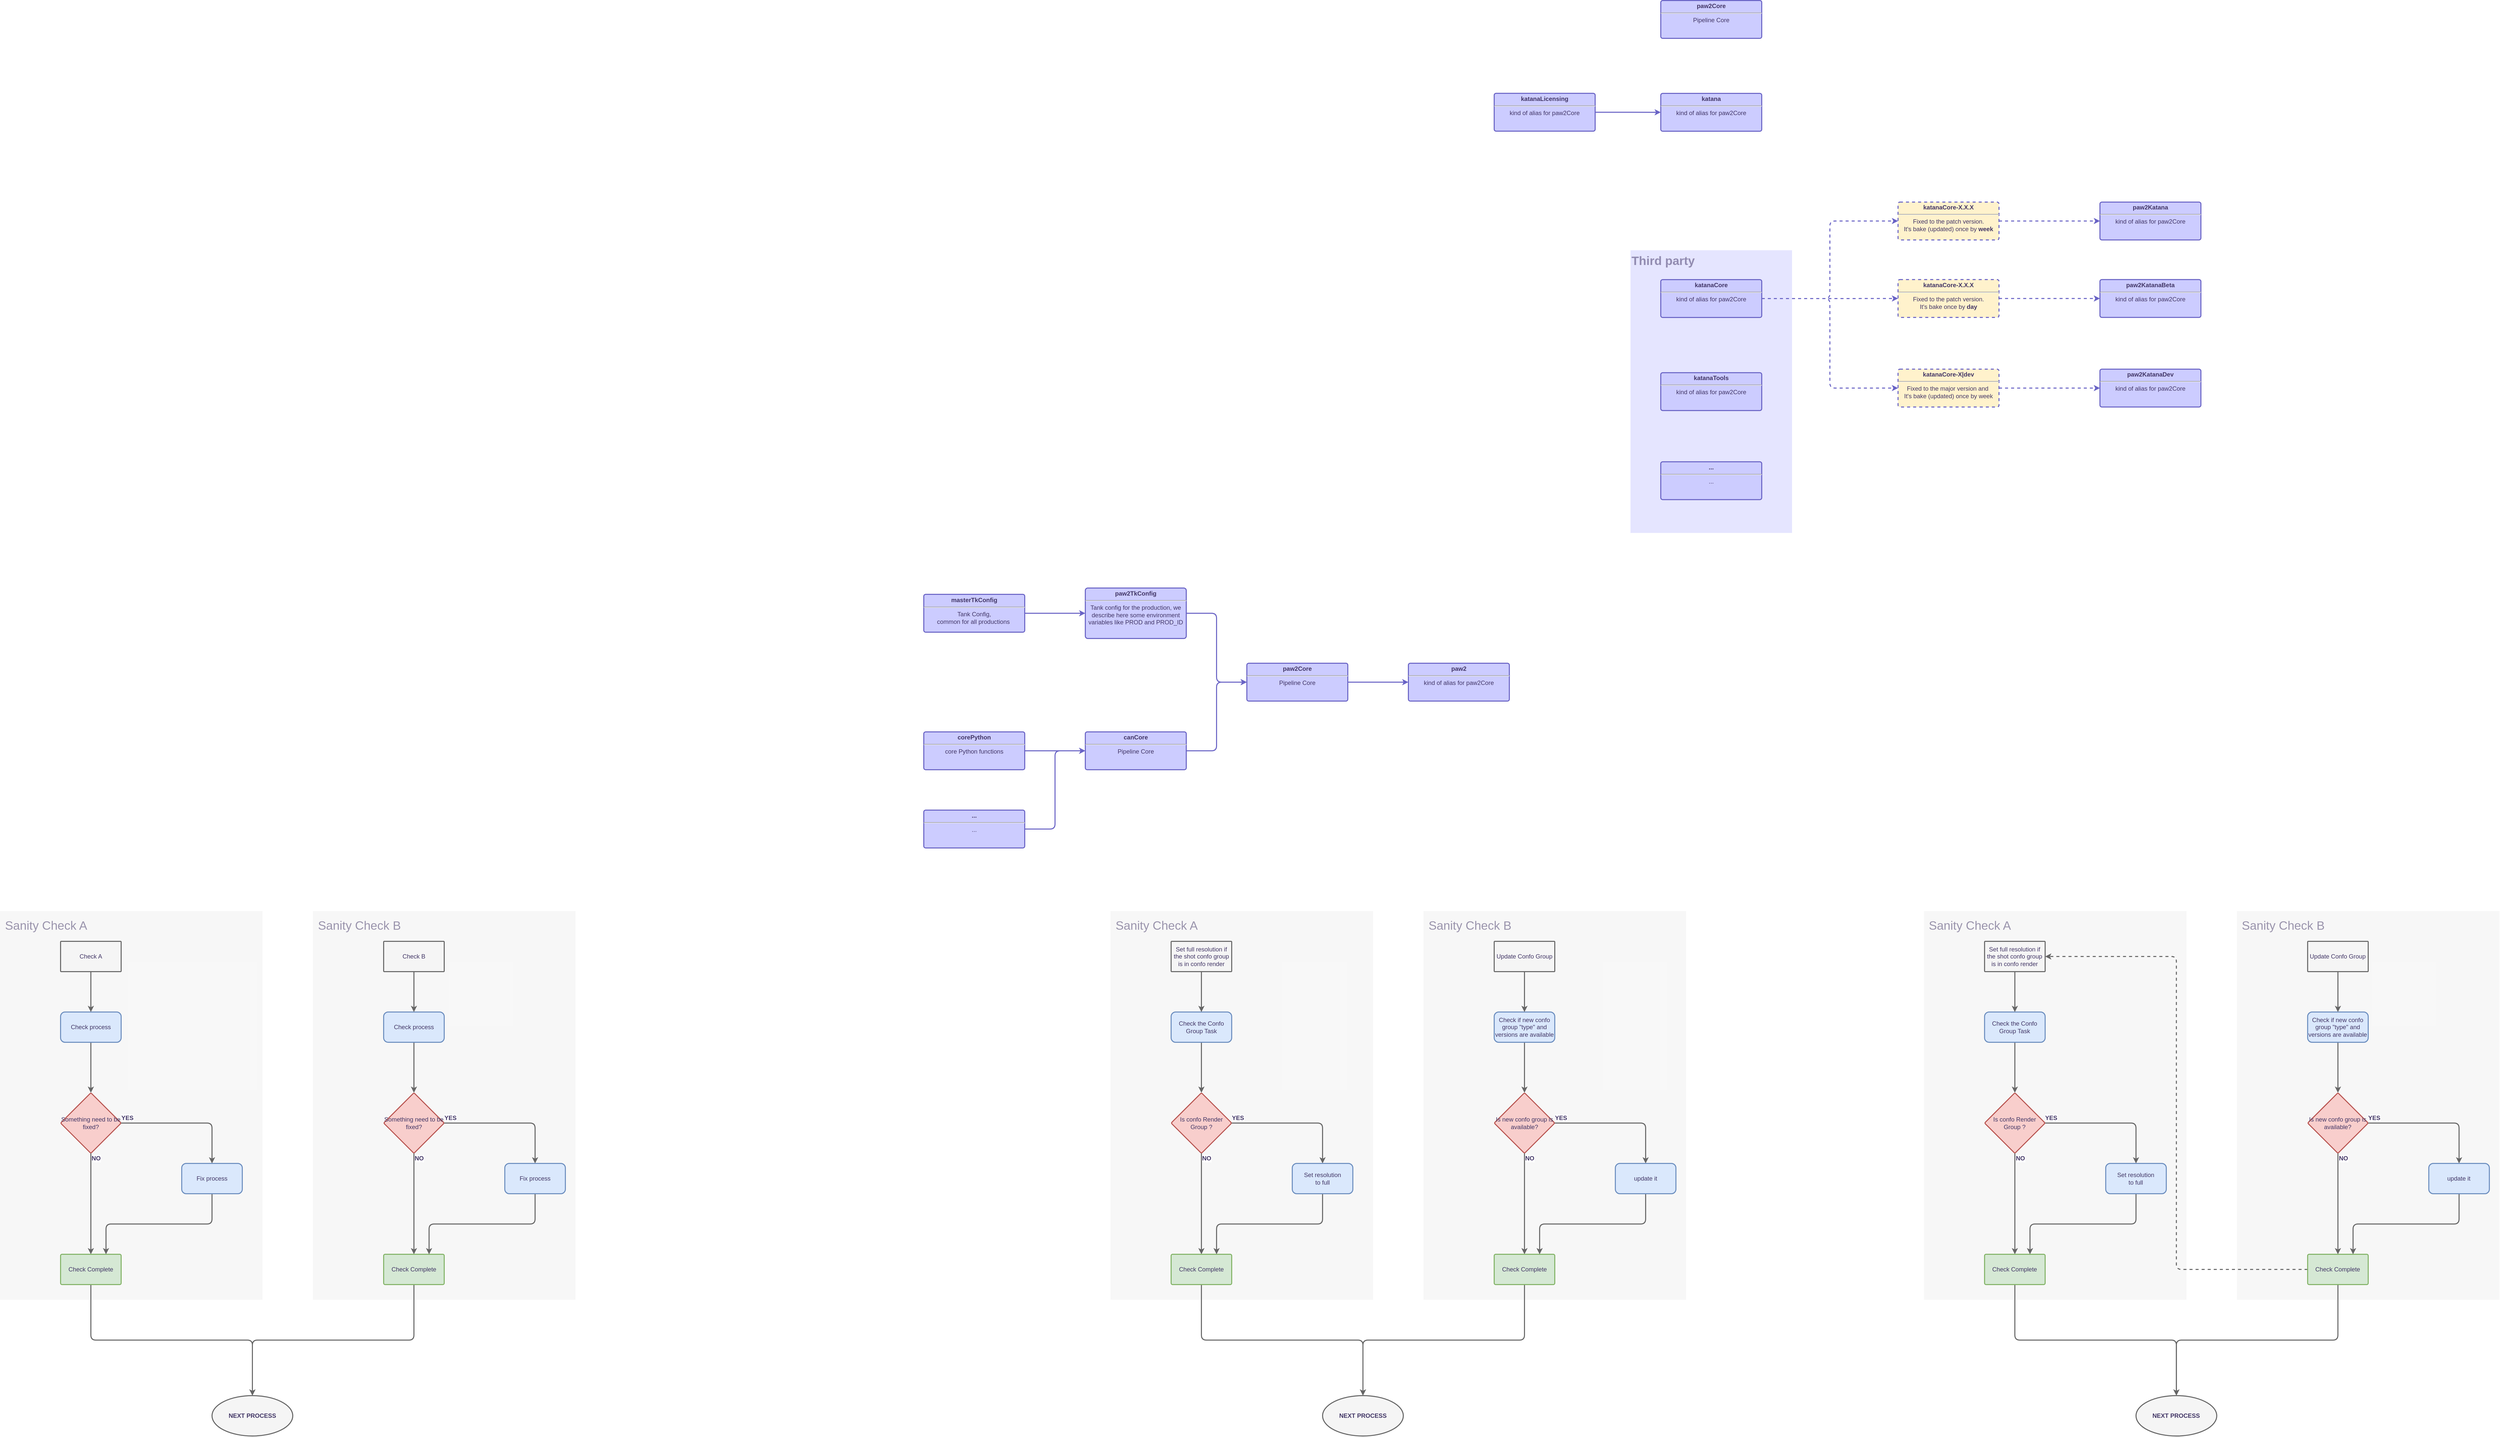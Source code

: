 <mxfile version="20.5.3" type="github">
  <diagram id="m_iuqy4thHgs1sQ6rsIs" name="Page-1">
    <mxGraphModel dx="4730" dy="1947" grid="1" gridSize="10" guides="1" tooltips="1" connect="1" arrows="1" fold="1" page="1" pageScale="1" pageWidth="827" pageHeight="1169" math="0" shadow="0">
      <root>
        <mxCell id="0" />
        <mxCell id="1" parent="0" />
        <mxCell id="PKU2KmVBedQqIv4Sg6Ox-1" value="Sanity Check B" style="rounded=0;whiteSpace=wrap;html=1;shadow=0;glass=0;comic=0;startSize=50;strokeColor=none;strokeWidth=1;fillColor=#f5f5f5;fontColor=#413565;opacity=75;align=left;verticalAlign=top;fontSize=24;textOpacity=50;perimeterSpacing=0;spacingTop=0;spacing=10;" vertex="1" parent="1">
          <mxGeometry x="90" y="810" width="520" height="770" as="geometry" />
        </mxCell>
        <mxCell id="PKU2KmVBedQqIv4Sg6Ox-2" value="Sanity Check A" style="rounded=0;whiteSpace=wrap;html=1;shadow=0;glass=0;comic=0;startSize=50;strokeColor=none;strokeWidth=1;fillColor=#f5f5f5;fontColor=#413565;opacity=75;align=left;verticalAlign=top;fontSize=24;textOpacity=50;perimeterSpacing=0;spacingTop=0;spacing=10;" vertex="1" parent="1">
          <mxGeometry x="-530" y="810" width="520" height="770" as="geometry" />
        </mxCell>
        <mxCell id="PKU2KmVBedQqIv4Sg6Ox-3" value="Third party" style="rounded=0;whiteSpace=wrap;html=1;shadow=0;glass=0;dashed=1;comic=0;labelBackgroundColor=none;startSize=23;strokeColor=none;strokeWidth=3;fillColor=#CCCCFF;gradientColor=none;fontFamily=Helvetica;fontSize=24;fontColor=#413565;align=left;opacity=50;verticalAlign=top;fontStyle=1;textOpacity=50;" vertex="1" parent="1">
          <mxGeometry x="500" y="-499.147" width="320" height="560" as="geometry" />
        </mxCell>
        <mxCell id="PKU2KmVBedQqIv4Sg6Ox-4" style="comic=0;jumpStyle=none;html=1;entryX=0;entryY=0.5;shadow=0;startArrow=none;startFill=0;endArrow=classic;endFill=1;jettySize=auto;orthogonalLoop=1;strokeColor=#6963C5;strokeWidth=2;fontFamily=Helvetica;fontSize=12;fontColor=#413565;rounded=1;edgeStyle=orthogonalEdgeStyle;elbow=vertical;" edge="1" parent="1" source="PKU2KmVBedQqIv4Sg6Ox-5" target="PKU2KmVBedQqIv4Sg6Ox-7">
          <mxGeometry relative="1" as="geometry" />
        </mxCell>
        <mxCell id="PKU2KmVBedQqIv4Sg6Ox-5" value="&lt;p style=&quot;margin: 0px ; margin-top: 4px ; text-align: center&quot;&gt;&lt;b&gt;masterTkConfig&lt;/b&gt;&lt;/p&gt;&lt;hr&gt;&lt;p style=&quot;margin: 0px ; text-align: center&quot;&gt;Tank Config,&lt;/p&gt;&lt;p style=&quot;margin: 0px ; text-align: center&quot;&gt;common for all productions&amp;nbsp;&lt;/p&gt;" style="shape=rect;html=1;overflow=auto;rounded=1;shadow=0;glass=0;comic=0;startSize=50;strokeColor=#6963C5;strokeWidth=2;fillColor=#CCCCFF;fontSize=12;fontColor=#413565;align=center;arcSize=5;labelPosition=center;verticalLabelPosition=middle;verticalAlign=top;labelBackgroundColor=none;overflow=fill;gradientColor=none;gradientDirection=north;perimeterSpacing=0;spacingTop=0;spacingRight=0;whiteSpace=wrap;" vertex="1" parent="1">
          <mxGeometry x="-900" y="182.5" width="200" height="75" as="geometry" />
        </mxCell>
        <mxCell id="PKU2KmVBedQqIv4Sg6Ox-6" style="comic=0;jumpStyle=none;html=1;entryX=0;entryY=0.5;shadow=0;startArrow=none;startFill=0;endArrow=classic;endFill=1;jettySize=auto;orthogonalLoop=1;strokeColor=#6963C5;strokeWidth=2;fontFamily=Helvetica;fontSize=12;fontColor=#413565;rounded=1;edgeStyle=orthogonalEdgeStyle;elbow=vertical;" edge="1" parent="1" source="PKU2KmVBedQqIv4Sg6Ox-7" target="PKU2KmVBedQqIv4Sg6Ox-11">
          <mxGeometry relative="1" as="geometry" />
        </mxCell>
        <mxCell id="PKU2KmVBedQqIv4Sg6Ox-7" value="&lt;p style=&quot;margin: 0px ; margin-top: 4px ; text-align: center&quot;&gt;&lt;b&gt;&lt;font style=&quot;font-size: 12px&quot;&gt;paw2TkConfig&lt;/font&gt;&lt;/b&gt;&lt;/p&gt;&lt;hr&gt;&lt;p style=&quot;margin: 0px ; text-align: center&quot;&gt;Tank config for the production, we describe here some environment variables like PROD and PROD_ID&lt;/p&gt;" style="shape=rect;html=1;overflow=auto;rounded=1;shadow=0;glass=0;comic=0;startSize=50;strokeColor=#6963C5;strokeWidth=2;fillColor=#CCCCFF;fontSize=12;fontColor=#413565;align=center;arcSize=5;labelPosition=center;verticalLabelPosition=middle;verticalAlign=top;labelBackgroundColor=none;whiteSpace=wrap;overflow=fill;gradientColor=none;gradientDirection=north;fontFamily=Helvetica;" vertex="1" parent="1">
          <mxGeometry x="-580" y="170" width="200" height="100" as="geometry" />
        </mxCell>
        <mxCell id="PKU2KmVBedQqIv4Sg6Ox-8" style="comic=0;jumpStyle=none;html=1;entryX=0;entryY=0.5;shadow=0;startArrow=none;startFill=0;endArrow=classic;endFill=1;jettySize=auto;orthogonalLoop=1;strokeColor=#6963C5;strokeWidth=2;fontFamily=Helvetica;fontSize=12;fontColor=#413565;rounded=1;edgeStyle=orthogonalEdgeStyle;elbow=vertical;" edge="1" parent="1" source="PKU2KmVBedQqIv4Sg6Ox-9" target="PKU2KmVBedQqIv4Sg6Ox-11">
          <mxGeometry relative="1" as="geometry" />
        </mxCell>
        <mxCell id="PKU2KmVBedQqIv4Sg6Ox-9" value="&lt;p style=&quot;margin: 0px ; margin-top: 4px ; text-align: center&quot;&gt;&lt;b&gt;canCore&lt;/b&gt;&lt;/p&gt;&lt;hr&gt;&lt;p style=&quot;margin: 0px ; text-align: center&quot;&gt;Pipeline Core&lt;/p&gt;" style="shape=rect;html=1;overflow=auto;rounded=1;shadow=0;glass=0;comic=0;startSize=50;strokeColor=#6963C5;strokeWidth=2;fillColor=#CCCCFF;fontSize=12;fontColor=#413565;align=center;arcSize=5;labelPosition=center;verticalLabelPosition=middle;verticalAlign=top;labelBackgroundColor=none;whiteSpace=wrap;overflow=fill;gradientColor=none;gradientDirection=north;" vertex="1" parent="1">
          <mxGeometry x="-580" y="455" width="200" height="75" as="geometry" />
        </mxCell>
        <mxCell id="PKU2KmVBedQqIv4Sg6Ox-10" style="edgeStyle=orthogonalEdgeStyle;rounded=1;comic=0;jumpStyle=none;html=1;entryX=0;entryY=0.5;shadow=0;startArrow=none;startFill=0;endArrow=classic;endFill=1;jettySize=auto;orthogonalLoop=1;strokeColor=#6963C5;strokeWidth=2;fontFamily=Helvetica;fontSize=12;fontColor=#413565;" edge="1" parent="1" source="PKU2KmVBedQqIv4Sg6Ox-11" target="PKU2KmVBedQqIv4Sg6Ox-16">
          <mxGeometry relative="1" as="geometry" />
        </mxCell>
        <mxCell id="PKU2KmVBedQqIv4Sg6Ox-11" value="&lt;p style=&quot;margin: 0px ; margin-top: 4px ; text-align: center&quot;&gt;&lt;b&gt;paw2Core&lt;/b&gt;&lt;/p&gt;&lt;hr&gt;&lt;p style=&quot;margin: 0px ; text-align: center&quot;&gt;Pipeline Core&lt;/p&gt;" style="shape=rect;html=1;overflow=auto;rounded=1;shadow=0;glass=0;comic=0;startSize=50;strokeColor=#6963C5;strokeWidth=2;fillColor=#CCCCFF;fontSize=12;fontColor=#413565;align=center;arcSize=5;labelPosition=center;verticalLabelPosition=middle;verticalAlign=top;labelBackgroundColor=none;whiteSpace=wrap;overflow=fill;gradientColor=none;gradientDirection=north;" vertex="1" parent="1">
          <mxGeometry x="-260" y="319" width="200" height="75" as="geometry" />
        </mxCell>
        <mxCell id="PKU2KmVBedQqIv4Sg6Ox-12" style="edgeStyle=orthogonalEdgeStyle;rounded=1;comic=0;jumpStyle=none;html=1;entryX=0;entryY=0.5;shadow=0;startArrow=none;startFill=0;endArrow=classic;endFill=1;jettySize=auto;orthogonalLoop=1;strokeColor=#6963C5;strokeWidth=2;fontFamily=Helvetica;fontSize=12;fontColor=#413565;" edge="1" parent="1" source="PKU2KmVBedQqIv4Sg6Ox-13" target="PKU2KmVBedQqIv4Sg6Ox-9">
          <mxGeometry relative="1" as="geometry" />
        </mxCell>
        <mxCell id="PKU2KmVBedQqIv4Sg6Ox-13" value="&lt;p style=&quot;margin: 0px ; margin-top: 4px ; text-align: center&quot;&gt;&lt;b&gt;corePython&lt;/b&gt;&lt;/p&gt;&lt;hr&gt;&lt;p style=&quot;margin: 0px ; text-align: center&quot;&gt;core Python functions&lt;/p&gt;" style="shape=rect;html=1;overflow=auto;rounded=1;shadow=0;glass=0;comic=0;startSize=50;strokeColor=#6963C5;strokeWidth=2;fillColor=#CCCCFF;fontSize=12;fontColor=#413565;align=center;arcSize=5;labelPosition=center;verticalLabelPosition=middle;verticalAlign=top;labelBackgroundColor=none;whiteSpace=wrap;overflow=fill;gradientColor=none;gradientDirection=north;" vertex="1" parent="1">
          <mxGeometry x="-900" y="455" width="200" height="75" as="geometry" />
        </mxCell>
        <mxCell id="PKU2KmVBedQqIv4Sg6Ox-14" style="edgeStyle=orthogonalEdgeStyle;rounded=1;comic=0;jumpStyle=none;html=1;entryX=0;entryY=0.5;shadow=0;startArrow=none;startFill=0;endArrow=classic;endFill=1;jettySize=auto;orthogonalLoop=1;strokeColor=#6963C5;strokeWidth=2;fontFamily=Helvetica;fontSize=12;fontColor=#413565;" edge="1" parent="1" source="PKU2KmVBedQqIv4Sg6Ox-15" target="PKU2KmVBedQqIv4Sg6Ox-9">
          <mxGeometry relative="1" as="geometry" />
        </mxCell>
        <mxCell id="PKU2KmVBedQqIv4Sg6Ox-15" value="&lt;p style=&quot;margin: 0px ; margin-top: 4px ; text-align: center&quot;&gt;&lt;b&gt;...&lt;/b&gt;&lt;/p&gt;&lt;hr&gt;&lt;p style=&quot;margin: 0px ; text-align: center&quot;&gt;...&lt;/p&gt;" style="shape=rect;html=1;overflow=auto;rounded=1;shadow=0;glass=0;comic=0;startSize=50;strokeColor=#6963C5;strokeWidth=2;fillColor=#CCCCFF;fontSize=12;fontColor=#413565;align=center;arcSize=5;labelPosition=center;verticalLabelPosition=middle;verticalAlign=top;labelBackgroundColor=none;whiteSpace=wrap;overflow=fill;gradientColor=none;gradientDirection=north;" vertex="1" parent="1">
          <mxGeometry x="-900" y="610" width="200" height="75" as="geometry" />
        </mxCell>
        <mxCell id="PKU2KmVBedQqIv4Sg6Ox-16" value="&lt;p style=&quot;margin: 0px ; margin-top: 4px ; text-align: center&quot;&gt;&lt;b&gt;paw2&lt;/b&gt;&lt;/p&gt;&lt;hr&gt;&lt;p style=&quot;margin: 0px ; text-align: center&quot;&gt;kind of alias for paw2Core&lt;/p&gt;" style="shape=rect;html=1;overflow=auto;rounded=1;shadow=0;glass=0;comic=0;startSize=50;strokeColor=#6963C5;strokeWidth=2;fillColor=#CCCCFF;fontSize=12;fontColor=#413565;align=center;arcSize=5;labelPosition=center;verticalLabelPosition=middle;verticalAlign=top;labelBackgroundColor=none;whiteSpace=wrap;overflow=fill;gradientColor=none;gradientDirection=north;" vertex="1" parent="1">
          <mxGeometry x="60" y="319" width="200" height="75" as="geometry" />
        </mxCell>
        <mxCell id="PKU2KmVBedQqIv4Sg6Ox-17" value="&lt;p style=&quot;margin: 0px ; margin-top: 4px ; text-align: center&quot;&gt;&lt;b&gt;paw2Katana&lt;/b&gt;&lt;/p&gt;&lt;hr&gt;&lt;p style=&quot;margin: 0px ; text-align: center&quot;&gt;kind of alias for paw2Core&lt;/p&gt;" style="shape=rect;html=1;overflow=auto;rounded=1;shadow=0;glass=0;comic=0;startSize=50;strokeColor=#6963C5;strokeWidth=2;fillColor=#CCCCFF;fontSize=12;fontColor=#413565;align=center;arcSize=5;labelPosition=center;verticalLabelPosition=middle;verticalAlign=top;labelBackgroundColor=none;whiteSpace=wrap;overflow=fill;gradientColor=none;gradientDirection=north;" vertex="1" parent="1">
          <mxGeometry x="1430" y="-594.647" width="200" height="75" as="geometry" />
        </mxCell>
        <mxCell id="PKU2KmVBedQqIv4Sg6Ox-18" value="&lt;p style=&quot;margin: 0px ; margin-top: 4px ; text-align: center&quot;&gt;&lt;b&gt;paw2KatanaBeta&lt;/b&gt;&lt;/p&gt;&lt;hr&gt;&lt;p style=&quot;margin: 0px ; text-align: center&quot;&gt;kind of alias for paw2Core&lt;/p&gt;" style="shape=rect;html=1;overflow=auto;rounded=1;shadow=0;glass=0;comic=0;startSize=50;strokeColor=#6963C5;strokeWidth=2;fillColor=#CCCCFF;fontSize=12;fontColor=#413565;align=center;arcSize=5;labelPosition=center;verticalLabelPosition=middle;verticalAlign=top;labelBackgroundColor=none;whiteSpace=wrap;overflow=fill;gradientColor=none;gradientDirection=north;" vertex="1" parent="1">
          <mxGeometry x="1430" y="-441.147" width="200" height="75" as="geometry" />
        </mxCell>
        <mxCell id="PKU2KmVBedQqIv4Sg6Ox-19" value="&lt;p style=&quot;margin: 0px ; margin-top: 4px ; text-align: center&quot;&gt;&lt;b&gt;paw2KatanaDev&lt;/b&gt;&lt;/p&gt;&lt;hr&gt;&lt;p style=&quot;margin: 0px ; text-align: center&quot;&gt;kind of alias for paw2Core&lt;/p&gt;" style="shape=rect;html=1;overflow=auto;rounded=1;shadow=0;glass=0;comic=0;startSize=50;strokeColor=#6963C5;strokeWidth=2;fillColor=#CCCCFF;fontSize=12;fontColor=#413565;align=center;arcSize=5;labelPosition=center;verticalLabelPosition=middle;verticalAlign=top;labelBackgroundColor=none;whiteSpace=wrap;overflow=fill;gradientColor=none;gradientDirection=north;" vertex="1" parent="1">
          <mxGeometry x="1430" y="-263.647" width="200" height="75" as="geometry" />
        </mxCell>
        <mxCell id="PKU2KmVBedQqIv4Sg6Ox-20" value="&lt;p style=&quot;margin: 0px ; margin-top: 4px ; text-align: center&quot;&gt;&lt;b&gt;katana&lt;/b&gt;&lt;/p&gt;&lt;hr&gt;&lt;p style=&quot;margin: 0px ; text-align: center&quot;&gt;kind of alias for paw2Core&lt;/p&gt;" style="shape=rect;html=1;overflow=auto;rounded=1;shadow=0;glass=0;comic=0;startSize=50;strokeColor=#6963C5;strokeWidth=2;fillColor=#CCCCFF;fontSize=12;fontColor=#413565;align=center;arcSize=5;labelPosition=center;verticalLabelPosition=middle;verticalAlign=top;labelBackgroundColor=none;whiteSpace=wrap;overflow=fill;gradientColor=none;gradientDirection=north;" vertex="1" parent="1">
          <mxGeometry x="560" y="-810" width="200" height="75" as="geometry" />
        </mxCell>
        <mxCell id="PKU2KmVBedQqIv4Sg6Ox-21" style="edgeStyle=orthogonalEdgeStyle;rounded=1;comic=0;jumpStyle=none;html=1;entryX=0;entryY=0.5;shadow=0;startArrow=none;startFill=0;endArrow=classic;endFill=1;jettySize=auto;orthogonalLoop=1;strokeColor=#6963C5;strokeWidth=2;fontFamily=Helvetica;fontSize=12;fontColor=#413565;" edge="1" parent="1" source="PKU2KmVBedQqIv4Sg6Ox-22" target="PKU2KmVBedQqIv4Sg6Ox-20">
          <mxGeometry relative="1" as="geometry" />
        </mxCell>
        <mxCell id="PKU2KmVBedQqIv4Sg6Ox-22" value="&lt;p style=&quot;margin: 0px ; margin-top: 4px ; text-align: center&quot;&gt;&lt;b&gt;katanaLicensing&lt;/b&gt;&lt;/p&gt;&lt;hr&gt;&lt;p style=&quot;margin: 0px ; text-align: center&quot;&gt;kind of alias for paw2Core&lt;/p&gt;" style="shape=rect;html=1;overflow=auto;rounded=1;shadow=0;glass=0;comic=0;startSize=50;strokeColor=#6963C5;strokeWidth=2;fillColor=#CCCCFF;fontSize=12;fontColor=#413565;align=center;arcSize=5;labelPosition=center;verticalLabelPosition=middle;verticalAlign=top;labelBackgroundColor=none;whiteSpace=wrap;overflow=fill;gradientColor=none;gradientDirection=north;" vertex="1" parent="1">
          <mxGeometry x="230" y="-810.147" width="200" height="75" as="geometry" />
        </mxCell>
        <mxCell id="PKU2KmVBedQqIv4Sg6Ox-23" style="edgeStyle=orthogonalEdgeStyle;rounded=1;comic=0;jumpStyle=none;html=1;entryX=0;entryY=0.5;shadow=0;startArrow=none;startFill=0;endArrow=classic;endFill=1;jettySize=auto;orthogonalLoop=1;strokeColor=#6963C5;strokeWidth=2;fontFamily=Helvetica;fontSize=12;fontColor=#413565;dashed=1;" edge="1" parent="1" source="PKU2KmVBedQqIv4Sg6Ox-26" target="PKU2KmVBedQqIv4Sg6Ox-31">
          <mxGeometry relative="1" as="geometry" />
        </mxCell>
        <mxCell id="PKU2KmVBedQqIv4Sg6Ox-24" style="edgeStyle=orthogonalEdgeStyle;rounded=1;comic=0;jumpStyle=none;html=1;entryX=0;entryY=0.5;shadow=0;startArrow=none;startFill=0;endArrow=classic;endFill=1;jettySize=auto;orthogonalLoop=1;strokeColor=#6963C5;strokeWidth=2;fontFamily=Helvetica;fontSize=12;fontColor=#413565;dashed=1;" edge="1" parent="1" source="PKU2KmVBedQqIv4Sg6Ox-26" target="PKU2KmVBedQqIv4Sg6Ox-33">
          <mxGeometry relative="1" as="geometry" />
        </mxCell>
        <mxCell id="PKU2KmVBedQqIv4Sg6Ox-25" style="edgeStyle=orthogonalEdgeStyle;rounded=1;comic=0;jumpStyle=none;html=1;entryX=0;entryY=0.5;shadow=0;startArrow=none;startFill=0;endArrow=classic;endFill=1;jettySize=auto;orthogonalLoop=1;strokeColor=#6963C5;strokeWidth=2;fontFamily=Helvetica;fontSize=12;fontColor=#413565;dashed=1;" edge="1" parent="1" source="PKU2KmVBedQqIv4Sg6Ox-26" target="PKU2KmVBedQqIv4Sg6Ox-35">
          <mxGeometry relative="1" as="geometry" />
        </mxCell>
        <mxCell id="PKU2KmVBedQqIv4Sg6Ox-26" value="&lt;p style=&quot;margin: 0px ; margin-top: 4px ; text-align: center&quot;&gt;&lt;b&gt;katanaCore&lt;/b&gt;&lt;/p&gt;&lt;hr&gt;&lt;p style=&quot;margin: 0px ; text-align: center&quot;&gt;kind of alias for paw2Core&lt;/p&gt;" style="shape=rect;html=1;overflow=auto;rounded=1;shadow=0;glass=0;comic=0;startSize=50;strokeColor=#6963C5;strokeWidth=2;fillColor=#CCCCFF;fontSize=12;fontColor=#413565;align=center;arcSize=5;labelPosition=center;verticalLabelPosition=middle;verticalAlign=top;labelBackgroundColor=none;whiteSpace=wrap;overflow=fill;gradientColor=none;gradientDirection=north;" vertex="1" parent="1">
          <mxGeometry x="560" y="-441" width="200" height="75" as="geometry" />
        </mxCell>
        <mxCell id="PKU2KmVBedQqIv4Sg6Ox-27" value="&lt;p style=&quot;margin: 0px ; margin-top: 4px ; text-align: center&quot;&gt;&lt;b&gt;katanaTools&lt;/b&gt;&lt;/p&gt;&lt;hr&gt;&lt;p style=&quot;margin: 0px ; text-align: center&quot;&gt;kind of alias for paw2Core&lt;/p&gt;" style="shape=rect;html=1;overflow=auto;rounded=1;shadow=0;glass=0;comic=0;startSize=50;strokeColor=#6963C5;strokeWidth=2;fillColor=#CCCCFF;fontSize=12;fontColor=#413565;align=center;arcSize=5;labelPosition=center;verticalLabelPosition=middle;verticalAlign=top;labelBackgroundColor=none;whiteSpace=wrap;overflow=fill;gradientColor=none;gradientDirection=north;" vertex="1" parent="1">
          <mxGeometry x="560" y="-256.647" width="200" height="75" as="geometry" />
        </mxCell>
        <mxCell id="PKU2KmVBedQqIv4Sg6Ox-28" value="&lt;p style=&quot;margin: 0px ; margin-top: 4px ; text-align: center&quot;&gt;&lt;b&gt;...&lt;/b&gt;&lt;/p&gt;&lt;hr&gt;&lt;p style=&quot;margin: 0px ; text-align: center&quot;&gt;...&lt;/p&gt;" style="shape=rect;html=1;overflow=auto;rounded=1;shadow=0;glass=0;comic=0;startSize=50;strokeColor=#6963C5;strokeWidth=2;fillColor=#CCCCFF;fontSize=12;fontColor=#413565;align=center;arcSize=5;labelPosition=center;verticalLabelPosition=middle;verticalAlign=top;labelBackgroundColor=none;whiteSpace=wrap;overflow=fill;gradientColor=none;gradientDirection=north;" vertex="1" parent="1">
          <mxGeometry x="560" y="-80.147" width="200" height="75" as="geometry" />
        </mxCell>
        <mxCell id="PKU2KmVBedQqIv4Sg6Ox-29" value="&lt;p style=&quot;margin: 0px ; margin-top: 4px ; text-align: center&quot;&gt;&lt;b&gt;paw2Core&lt;/b&gt;&lt;/p&gt;&lt;hr&gt;&lt;p style=&quot;margin: 0px ; text-align: center&quot;&gt;Pipeline Core&lt;/p&gt;" style="shape=rect;html=1;overflow=auto;rounded=1;shadow=0;glass=0;comic=0;startSize=50;strokeColor=#6963C5;strokeWidth=2;fillColor=#CCCCFF;fontSize=12;fontColor=#413565;align=center;arcSize=5;labelPosition=center;verticalLabelPosition=middle;verticalAlign=top;labelBackgroundColor=none;whiteSpace=wrap;overflow=fill;gradientColor=none;gradientDirection=north;" vertex="1" parent="1">
          <mxGeometry x="560" y="-994" width="200" height="75" as="geometry" />
        </mxCell>
        <mxCell id="PKU2KmVBedQqIv4Sg6Ox-30" style="edgeStyle=orthogonalEdgeStyle;rounded=1;comic=0;jumpStyle=none;html=1;entryX=0;entryY=0.5;shadow=0;dashed=1;startArrow=none;startFill=0;endArrow=classic;endFill=1;jettySize=auto;orthogonalLoop=1;strokeColor=#6963C5;strokeWidth=2;fontFamily=Helvetica;fontSize=12;fontColor=#413565;" edge="1" parent="1" source="PKU2KmVBedQqIv4Sg6Ox-31" target="PKU2KmVBedQqIv4Sg6Ox-17">
          <mxGeometry relative="1" as="geometry" />
        </mxCell>
        <mxCell id="PKU2KmVBedQqIv4Sg6Ox-31" value="&lt;p style=&quot;margin: 0px ; margin-top: 4px ; text-align: center&quot;&gt;&lt;b&gt;katanaCore-X.X.X&lt;/b&gt;&lt;/p&gt;&lt;hr&gt;&lt;p style=&quot;margin: 0px ; text-align: center&quot;&gt;Fixed to the patch version.&lt;br&gt;It&#39;s bake (updated) once by &lt;b&gt;week&lt;/b&gt;&lt;/p&gt;" style="shape=rect;html=1;overflow=auto;rounded=1;shadow=0;glass=0;comic=0;startSize=50;strokeColor=#6963C5;strokeWidth=2;fillColor=#FFF2CC;fontSize=12;fontColor=#413565;align=center;arcSize=5;labelPosition=center;verticalLabelPosition=middle;verticalAlign=top;labelBackgroundColor=none;whiteSpace=wrap;overflow=fill;gradientColor=none;gradientDirection=north;dashed=1;" vertex="1" parent="1">
          <mxGeometry x="1030" y="-594.647" width="200" height="75" as="geometry" />
        </mxCell>
        <mxCell id="PKU2KmVBedQqIv4Sg6Ox-32" style="edgeStyle=orthogonalEdgeStyle;rounded=1;comic=0;jumpStyle=none;html=1;entryX=0;entryY=0.5;shadow=0;dashed=1;startArrow=none;startFill=0;endArrow=classic;endFill=1;jettySize=auto;orthogonalLoop=1;strokeColor=#6963C5;strokeWidth=2;fontFamily=Helvetica;fontSize=12;fontColor=#413565;" edge="1" parent="1" source="PKU2KmVBedQqIv4Sg6Ox-33" target="PKU2KmVBedQqIv4Sg6Ox-18">
          <mxGeometry relative="1" as="geometry" />
        </mxCell>
        <mxCell id="PKU2KmVBedQqIv4Sg6Ox-33" value="&lt;p style=&quot;margin: 0px ; margin-top: 4px ; text-align: center&quot;&gt;&lt;b&gt;katanaCore-X.X.X&lt;/b&gt;&lt;/p&gt;&lt;hr&gt;&lt;p style=&quot;margin: 0px ; text-align: center&quot;&gt;Fixed to the patch version.&lt;br&gt;It&#39;s bake once by &lt;b&gt;day&lt;/b&gt;&lt;/p&gt;" style="shape=rect;html=1;overflow=auto;rounded=1;shadow=0;glass=0;comic=0;startSize=50;strokeColor=#6963C5;strokeWidth=2;fillColor=#FFF2CC;fontSize=12;fontColor=#413565;align=center;arcSize=5;labelPosition=center;verticalLabelPosition=middle;verticalAlign=top;labelBackgroundColor=none;whiteSpace=wrap;overflow=fill;gradientColor=none;gradientDirection=north;dashed=1;" vertex="1" parent="1">
          <mxGeometry x="1030" y="-441.147" width="200" height="75" as="geometry" />
        </mxCell>
        <mxCell id="PKU2KmVBedQqIv4Sg6Ox-34" style="edgeStyle=orthogonalEdgeStyle;rounded=1;comic=0;jumpStyle=none;html=1;entryX=0;entryY=0.5;shadow=0;startArrow=none;startFill=0;endArrow=classic;endFill=1;jettySize=auto;orthogonalLoop=1;strokeColor=#6963C5;strokeWidth=2;fontFamily=Helvetica;fontSize=12;fontColor=#413565;dashed=1;" edge="1" parent="1" source="PKU2KmVBedQqIv4Sg6Ox-35" target="PKU2KmVBedQqIv4Sg6Ox-19">
          <mxGeometry relative="1" as="geometry" />
        </mxCell>
        <mxCell id="PKU2KmVBedQqIv4Sg6Ox-35" value="&lt;p style=&quot;margin: 0px ; margin-top: 4px ; text-align: center&quot;&gt;&lt;b&gt;katanaCore-X|dev&lt;/b&gt;&lt;/p&gt;&lt;hr&gt;&lt;p style=&quot;margin: 0px ; text-align: center&quot;&gt;Fixed to the major version and&amp;nbsp;&lt;br&gt;It&#39;s bake (updated) once by week&lt;/p&gt;" style="shape=rect;html=1;overflow=auto;rounded=1;shadow=0;glass=0;comic=0;startSize=50;strokeColor=#6963C5;strokeWidth=2;fillColor=#FFF2CC;fontSize=12;fontColor=#413565;align=center;arcSize=5;labelPosition=center;verticalLabelPosition=middle;verticalAlign=top;labelBackgroundColor=none;whiteSpace=wrap;overflow=fill;gradientColor=none;gradientDirection=north;dashed=1;" vertex="1" parent="1">
          <mxGeometry x="1030" y="-263.647" width="200" height="75" as="geometry" />
        </mxCell>
        <mxCell id="PKU2KmVBedQqIv4Sg6Ox-36" style="edgeStyle=orthogonalEdgeStyle;rounded=1;comic=0;jumpStyle=none;html=1;entryX=0.5;entryY=0;shadow=0;startArrow=none;startFill=0;startSize=50;endArrow=classic;endFill=1;jettySize=auto;orthogonalLoop=1;strokeColor=#666666;strokeWidth=2;fontFamily=Helvetica;fontSize=24;fontColor=#413565;" edge="1" parent="1" source="PKU2KmVBedQqIv4Sg6Ox-60" target="PKU2KmVBedQqIv4Sg6Ox-42">
          <mxGeometry relative="1" as="geometry" />
        </mxCell>
        <mxCell id="PKU2KmVBedQqIv4Sg6Ox-37" value="Set full resolution if the shot confo group is in confo render" style="rounded=1;whiteSpace=wrap;html=1;shadow=0;glass=0;comic=0;labelBackgroundColor=none;startSize=50;strokeColor=#666666;strokeWidth=2;fillColor=#f5f5f5;fontFamily=Helvetica;fontSize=12;fontColor=#413565;align=center;verticalAlign=middle;gradientDirection=north;arcSize=2;fontStyle=0" vertex="1" parent="1">
          <mxGeometry x="-410" y="870" width="120" height="60" as="geometry" />
        </mxCell>
        <mxCell id="PKU2KmVBedQqIv4Sg6Ox-38" style="edgeStyle=orthogonalEdgeStyle;rounded=1;comic=0;jumpStyle=none;html=1;entryX=0.5;entryY=0;shadow=0;startArrow=none;startFill=0;startSize=50;endArrow=classic;endFill=1;jettySize=auto;orthogonalLoop=1;strokeColor=#666666;strokeWidth=2;fontFamily=Helvetica;fontSize=24;fontColor=#413565;exitX=0.5;exitY=1;" edge="1" parent="1" source="PKU2KmVBedQqIv4Sg6Ox-42" target="PKU2KmVBedQqIv4Sg6Ox-44">
          <mxGeometry relative="1" as="geometry" />
        </mxCell>
        <mxCell id="PKU2KmVBedQqIv4Sg6Ox-39" value="NO" style="text;html=1;resizable=0;points=[];align=center;verticalAlign=middle;labelBackgroundColor=#ffffff;fontColor=#413565;fontStyle=1" vertex="1" connectable="0" parent="PKU2KmVBedQqIv4Sg6Ox-38">
          <mxGeometry x="-0.86" y="-3" relative="1" as="geometry">
            <mxPoint x="13" y="-4" as="offset" />
          </mxGeometry>
        </mxCell>
        <mxCell id="PKU2KmVBedQqIv4Sg6Ox-40" style="edgeStyle=orthogonalEdgeStyle;rounded=1;comic=0;jumpStyle=none;html=1;entryX=0.5;entryY=0;shadow=0;startArrow=none;startFill=0;startSize=50;endArrow=classic;endFill=1;jettySize=auto;orthogonalLoop=1;strokeColor=#666666;strokeWidth=2;fontFamily=Helvetica;fontSize=24;fontColor=#413565;" edge="1" parent="1" source="PKU2KmVBedQqIv4Sg6Ox-42" target="PKU2KmVBedQqIv4Sg6Ox-46">
          <mxGeometry relative="1" as="geometry" />
        </mxCell>
        <mxCell id="PKU2KmVBedQqIv4Sg6Ox-41" value="YES" style="text;html=1;resizable=0;points=[];align=center;verticalAlign=middle;labelBackgroundColor=#ffffff;fontColor=#413565;fontStyle=1" vertex="1" connectable="0" parent="PKU2KmVBedQqIv4Sg6Ox-40">
          <mxGeometry x="-0.634" y="-4" relative="1" as="geometry">
            <mxPoint x="-36" y="-14" as="offset" />
          </mxGeometry>
        </mxCell>
        <mxCell id="PKU2KmVBedQqIv4Sg6Ox-42" value="Is confo Render Group ?" style="rhombus;whiteSpace=wrap;html=1;rounded=1;shadow=0;glass=0;comic=0;labelBackgroundColor=none;startSize=50;strokeColor=#b85450;strokeWidth=2;fillColor=#f8cecc;fontFamily=Helvetica;fontSize=12;fontColor=#413565;align=center;verticalAlign=middle;gradientDirection=north;arcSize=5;aspect=fixed;fontStyle=0" vertex="1" parent="1">
          <mxGeometry x="-410" y="1170" width="120" height="120" as="geometry" />
        </mxCell>
        <mxCell id="PKU2KmVBedQqIv4Sg6Ox-43" style="edgeStyle=orthogonalEdgeStyle;rounded=1;comic=0;jumpStyle=none;html=1;entryX=0.5;entryY=0;shadow=0;startArrow=none;startFill=0;startSize=50;endArrow=classic;endFill=1;jettySize=auto;orthogonalLoop=1;strokeColor=#666666;strokeWidth=2;fontFamily=Helvetica;fontSize=24;fontColor=#413565;exitX=0.5;exitY=1;" edge="1" parent="1" source="PKU2KmVBedQqIv4Sg6Ox-44" target="PKU2KmVBedQqIv4Sg6Ox-63">
          <mxGeometry relative="1" as="geometry" />
        </mxCell>
        <mxCell id="PKU2KmVBedQqIv4Sg6Ox-44" value="Check Complete" style="rounded=1;whiteSpace=wrap;html=1;shadow=0;glass=0;comic=0;labelBackgroundColor=none;startSize=50;strokeColor=#82b366;strokeWidth=2;fillColor=#d5e8d4;fontFamily=Helvetica;fontSize=12;fontColor=#413565;align=center;verticalAlign=middle;gradientDirection=north;arcSize=5;fontStyle=0" vertex="1" parent="1">
          <mxGeometry x="-410" y="1490" width="120" height="60" as="geometry" />
        </mxCell>
        <mxCell id="PKU2KmVBedQqIv4Sg6Ox-45" style="edgeStyle=orthogonalEdgeStyle;rounded=1;comic=0;jumpStyle=none;html=1;entryX=0.75;entryY=0;shadow=0;startArrow=none;startFill=0;startSize=50;endArrow=classic;endFill=1;jettySize=auto;orthogonalLoop=1;strokeColor=#666666;strokeWidth=2;fontFamily=Helvetica;fontSize=24;fontColor=#413565;exitX=0.5;exitY=1;" edge="1" parent="1" source="PKU2KmVBedQqIv4Sg6Ox-46" target="PKU2KmVBedQqIv4Sg6Ox-44">
          <mxGeometry relative="1" as="geometry" />
        </mxCell>
        <mxCell id="PKU2KmVBedQqIv4Sg6Ox-46" value="Set resolution&lt;br&gt;to full&lt;br&gt;" style="rounded=1;whiteSpace=wrap;html=1;shadow=0;glass=0;comic=0;labelBackgroundColor=none;startSize=50;strokeColor=#6c8ebf;strokeWidth=2;fillColor=#dae8fc;fontFamily=Helvetica;fontSize=12;fontColor=#413565;align=center;verticalAlign=middle;gradientDirection=north;arcSize=15;fontStyle=0" vertex="1" parent="1">
          <mxGeometry x="-170" y="1310" width="120" height="60" as="geometry" />
        </mxCell>
        <mxCell id="PKU2KmVBedQqIv4Sg6Ox-47" style="edgeStyle=orthogonalEdgeStyle;rounded=1;comic=0;jumpStyle=none;html=1;entryX=0.5;entryY=0;shadow=0;startArrow=none;startFill=0;startSize=50;endArrow=classic;endFill=1;jettySize=auto;orthogonalLoop=1;strokeColor=#666666;strokeWidth=2;fontFamily=Helvetica;fontSize=24;fontColor=#413565;" edge="1" parent="1" source="PKU2KmVBedQqIv4Sg6Ox-58" target="PKU2KmVBedQqIv4Sg6Ox-53">
          <mxGeometry relative="1" as="geometry" />
        </mxCell>
        <mxCell id="PKU2KmVBedQqIv4Sg6Ox-48" value="Update Confo Group" style="rounded=1;whiteSpace=wrap;html=1;shadow=0;glass=0;comic=0;labelBackgroundColor=none;startSize=50;strokeColor=#666666;strokeWidth=2;fillColor=#f5f5f5;fontFamily=Helvetica;fontSize=12;fontColor=#413565;align=center;verticalAlign=middle;gradientDirection=north;arcSize=2;fontStyle=0" vertex="1" parent="1">
          <mxGeometry x="230" y="870" width="120" height="60" as="geometry" />
        </mxCell>
        <mxCell id="PKU2KmVBedQqIv4Sg6Ox-49" style="edgeStyle=orthogonalEdgeStyle;rounded=1;comic=0;jumpStyle=none;html=1;entryX=0.5;entryY=0;shadow=0;startArrow=none;startFill=0;startSize=50;endArrow=classic;endFill=1;jettySize=auto;orthogonalLoop=1;strokeColor=#666666;strokeWidth=2;fontFamily=Helvetica;fontSize=24;fontColor=#413565;exitX=0.5;exitY=1;" edge="1" parent="1" source="PKU2KmVBedQqIv4Sg6Ox-53" target="PKU2KmVBedQqIv4Sg6Ox-55">
          <mxGeometry relative="1" as="geometry" />
        </mxCell>
        <mxCell id="PKU2KmVBedQqIv4Sg6Ox-50" value="NO" style="text;html=1;resizable=0;points=[];align=center;verticalAlign=middle;labelBackgroundColor=#ffffff;fontColor=#413565;fontStyle=1" vertex="1" connectable="0" parent="PKU2KmVBedQqIv4Sg6Ox-49">
          <mxGeometry x="-0.86" y="-3" relative="1" as="geometry">
            <mxPoint x="13" y="-4" as="offset" />
          </mxGeometry>
        </mxCell>
        <mxCell id="PKU2KmVBedQqIv4Sg6Ox-51" style="edgeStyle=orthogonalEdgeStyle;rounded=1;comic=0;jumpStyle=none;html=1;entryX=0.5;entryY=0;shadow=0;startArrow=none;startFill=0;startSize=50;endArrow=classic;endFill=1;jettySize=auto;orthogonalLoop=1;strokeColor=#666666;strokeWidth=2;fontFamily=Helvetica;fontSize=24;fontColor=#413565;" edge="1" parent="1" source="PKU2KmVBedQqIv4Sg6Ox-53" target="PKU2KmVBedQqIv4Sg6Ox-57">
          <mxGeometry relative="1" as="geometry" />
        </mxCell>
        <mxCell id="PKU2KmVBedQqIv4Sg6Ox-52" value="YES" style="text;html=1;resizable=0;points=[];align=center;verticalAlign=middle;labelBackgroundColor=#ffffff;fontColor=#413565;fontStyle=1" vertex="1" connectable="0" parent="PKU2KmVBedQqIv4Sg6Ox-51">
          <mxGeometry x="-0.634" y="-4" relative="1" as="geometry">
            <mxPoint x="-36" y="-14" as="offset" />
          </mxGeometry>
        </mxCell>
        <mxCell id="PKU2KmVBedQqIv4Sg6Ox-53" value="Is new confo group is available?" style="rhombus;whiteSpace=wrap;html=1;rounded=1;shadow=0;glass=0;comic=0;labelBackgroundColor=none;startSize=50;strokeColor=#b85450;strokeWidth=2;fillColor=#f8cecc;fontFamily=Helvetica;fontSize=12;fontColor=#413565;align=center;verticalAlign=middle;gradientDirection=north;arcSize=5;aspect=fixed;fontStyle=0" vertex="1" parent="1">
          <mxGeometry x="230" y="1170" width="120" height="120" as="geometry" />
        </mxCell>
        <mxCell id="PKU2KmVBedQqIv4Sg6Ox-54" style="edgeStyle=orthogonalEdgeStyle;rounded=1;comic=0;jumpStyle=none;html=1;entryX=0.5;entryY=0;shadow=0;startArrow=none;startFill=0;startSize=50;endArrow=classic;endFill=1;jettySize=auto;orthogonalLoop=1;strokeColor=#666666;strokeWidth=2;fontFamily=Helvetica;fontSize=24;fontColor=#413565;exitX=0.5;exitY=1;" edge="1" parent="1" source="PKU2KmVBedQqIv4Sg6Ox-55" target="PKU2KmVBedQqIv4Sg6Ox-63">
          <mxGeometry relative="1" as="geometry" />
        </mxCell>
        <mxCell id="PKU2KmVBedQqIv4Sg6Ox-55" value="Check Complete" style="rounded=1;whiteSpace=wrap;html=1;shadow=0;glass=0;comic=0;labelBackgroundColor=none;startSize=50;strokeColor=#82b366;strokeWidth=2;fillColor=#d5e8d4;fontFamily=Helvetica;fontSize=12;fontColor=#413565;align=center;verticalAlign=middle;gradientDirection=north;arcSize=5;fontStyle=0" vertex="1" parent="1">
          <mxGeometry x="230" y="1490" width="120" height="60" as="geometry" />
        </mxCell>
        <mxCell id="PKU2KmVBedQqIv4Sg6Ox-56" style="edgeStyle=orthogonalEdgeStyle;rounded=1;comic=0;jumpStyle=none;html=1;entryX=0.75;entryY=0;shadow=0;startArrow=none;startFill=0;startSize=50;endArrow=classic;endFill=1;jettySize=auto;orthogonalLoop=1;strokeColor=#666666;strokeWidth=2;fontFamily=Helvetica;fontSize=24;fontColor=#413565;exitX=0.5;exitY=1;" edge="1" parent="1" source="PKU2KmVBedQqIv4Sg6Ox-57" target="PKU2KmVBedQqIv4Sg6Ox-55">
          <mxGeometry relative="1" as="geometry" />
        </mxCell>
        <mxCell id="PKU2KmVBedQqIv4Sg6Ox-57" value="update it&lt;br&gt;" style="rounded=1;whiteSpace=wrap;html=1;shadow=0;glass=0;comic=0;labelBackgroundColor=none;startSize=50;strokeColor=#6c8ebf;strokeWidth=2;fillColor=#dae8fc;fontFamily=Helvetica;fontSize=12;fontColor=#413565;align=center;verticalAlign=middle;gradientDirection=north;arcSize=15;fontStyle=0" vertex="1" parent="1">
          <mxGeometry x="470" y="1310" width="120" height="60" as="geometry" />
        </mxCell>
        <mxCell id="PKU2KmVBedQqIv4Sg6Ox-58" value="Check if new confo group &quot;type&quot; and versions are available&lt;br&gt;" style="rounded=1;whiteSpace=wrap;html=1;shadow=0;glass=0;comic=0;labelBackgroundColor=none;startSize=50;strokeColor=#6c8ebf;strokeWidth=2;fillColor=#dae8fc;fontFamily=Helvetica;fontSize=12;fontColor=#413565;align=center;verticalAlign=middle;gradientDirection=north;arcSize=15;fontStyle=0" vertex="1" parent="1">
          <mxGeometry x="230" y="1010" width="120" height="60" as="geometry" />
        </mxCell>
        <mxCell id="PKU2KmVBedQqIv4Sg6Ox-59" style="edgeStyle=orthogonalEdgeStyle;rounded=1;comic=0;jumpStyle=none;html=1;entryX=0.5;entryY=0;shadow=0;startArrow=none;startFill=0;startSize=50;endArrow=classic;endFill=1;jettySize=auto;orthogonalLoop=1;strokeColor=#666666;strokeWidth=2;fontFamily=Helvetica;fontSize=24;fontColor=#413565;" edge="1" parent="1" source="PKU2KmVBedQqIv4Sg6Ox-48" target="PKU2KmVBedQqIv4Sg6Ox-58">
          <mxGeometry relative="1" as="geometry">
            <mxPoint x="290" y="990" as="sourcePoint" />
            <mxPoint x="290" y="1170" as="targetPoint" />
          </mxGeometry>
        </mxCell>
        <mxCell id="PKU2KmVBedQqIv4Sg6Ox-60" value="Check the Confo Group Task&lt;br&gt;" style="rounded=1;whiteSpace=wrap;html=1;shadow=0;glass=0;comic=0;labelBackgroundColor=none;startSize=50;strokeColor=#6c8ebf;strokeWidth=2;fillColor=#dae8fc;fontFamily=Helvetica;fontSize=12;fontColor=#413565;align=center;verticalAlign=middle;gradientDirection=north;arcSize=15;fontStyle=0" vertex="1" parent="1">
          <mxGeometry x="-410" y="1010" width="120" height="60" as="geometry" />
        </mxCell>
        <mxCell id="PKU2KmVBedQqIv4Sg6Ox-61" style="edgeStyle=orthogonalEdgeStyle;rounded=1;comic=0;jumpStyle=none;html=1;entryX=0.5;entryY=0;shadow=0;startArrow=none;startFill=0;startSize=50;endArrow=classic;endFill=1;jettySize=auto;orthogonalLoop=1;strokeColor=#666666;strokeWidth=2;fontFamily=Helvetica;fontSize=24;fontColor=#413565;" edge="1" parent="1" source="PKU2KmVBedQqIv4Sg6Ox-37" target="PKU2KmVBedQqIv4Sg6Ox-60">
          <mxGeometry relative="1" as="geometry">
            <mxPoint x="-350" y="930" as="sourcePoint" />
            <mxPoint x="-350" y="1170" as="targetPoint" />
          </mxGeometry>
        </mxCell>
        <mxCell id="PKU2KmVBedQqIv4Sg6Ox-62" style="edgeStyle=orthogonalEdgeStyle;rounded=1;comic=0;jumpStyle=none;html=1;exitX=0;exitY=0.75;entryX=0;entryY=0.75;shadow=0;startArrow=none;startFill=0;startSize=50;endArrow=classic;endFill=1;jettySize=auto;orthogonalLoop=1;strokeColor=#666666;strokeWidth=2;fontFamily=Helvetica;fontSize=24;fontColor=#413565;" edge="1" parent="1" source="PKU2KmVBedQqIv4Sg6Ox-48" target="PKU2KmVBedQqIv4Sg6Ox-48">
          <mxGeometry relative="1" as="geometry" />
        </mxCell>
        <mxCell id="PKU2KmVBedQqIv4Sg6Ox-63" value="&lt;span&gt;NEXT PROCESS&lt;/span&gt;" style="ellipse;whiteSpace=wrap;html=1;rounded=1;shadow=0;glass=0;comic=0;startSize=50;strokeColor=#666666;strokeWidth=2;fillColor=#f5f5f5;fontSize=12;fontColor=#413565;align=center;fontStyle=1;gradientDirection=north;labelBackgroundColor=none;arcSize=5;" vertex="1" parent="1">
          <mxGeometry x="-110" y="1770" width="160" height="80" as="geometry" />
        </mxCell>
        <mxCell id="PKU2KmVBedQqIv4Sg6Ox-64" value="Sanity Check B" style="rounded=0;whiteSpace=wrap;html=1;shadow=0;glass=0;comic=0;startSize=50;strokeColor=none;strokeWidth=1;fillColor=#f5f5f5;fontColor=#413565;opacity=75;align=left;verticalAlign=top;fontSize=24;textOpacity=50;perimeterSpacing=0;spacingTop=0;spacing=10;" vertex="1" parent="1">
          <mxGeometry x="-2110" y="810" width="520" height="770" as="geometry" />
        </mxCell>
        <mxCell id="PKU2KmVBedQqIv4Sg6Ox-65" value="Sanity Check A" style="rounded=0;whiteSpace=wrap;html=1;shadow=0;glass=0;comic=0;startSize=50;strokeColor=none;strokeWidth=1;fillColor=#f5f5f5;fontColor=#413565;opacity=75;align=left;verticalAlign=top;fontSize=24;textOpacity=50;perimeterSpacing=0;spacingTop=0;spacing=10;" vertex="1" parent="1">
          <mxGeometry x="-2730" y="810" width="520" height="770" as="geometry" />
        </mxCell>
        <mxCell id="PKU2KmVBedQqIv4Sg6Ox-66" style="edgeStyle=orthogonalEdgeStyle;rounded=1;comic=0;jumpStyle=none;html=1;entryX=0.5;entryY=0;shadow=0;startArrow=none;startFill=0;startSize=50;endArrow=classic;endFill=1;jettySize=auto;orthogonalLoop=1;strokeColor=#666666;strokeWidth=2;fontFamily=Helvetica;fontSize=24;fontColor=#413565;" edge="1" parent="1" source="PKU2KmVBedQqIv4Sg6Ox-90" target="PKU2KmVBedQqIv4Sg6Ox-72">
          <mxGeometry relative="1" as="geometry" />
        </mxCell>
        <mxCell id="PKU2KmVBedQqIv4Sg6Ox-67" value="Check A" style="rounded=1;whiteSpace=wrap;html=1;shadow=0;glass=0;comic=0;labelBackgroundColor=none;startSize=50;strokeColor=#666666;strokeWidth=2;fillColor=#f5f5f5;fontFamily=Helvetica;fontSize=12;fontColor=#413565;align=center;verticalAlign=middle;gradientDirection=north;arcSize=2;fontStyle=0" vertex="1" parent="1">
          <mxGeometry x="-2610" y="870" width="120" height="60" as="geometry" />
        </mxCell>
        <mxCell id="PKU2KmVBedQqIv4Sg6Ox-68" style="edgeStyle=orthogonalEdgeStyle;rounded=1;comic=0;jumpStyle=none;html=1;entryX=0.5;entryY=0;shadow=0;startArrow=none;startFill=0;startSize=50;endArrow=classic;endFill=1;jettySize=auto;orthogonalLoop=1;strokeColor=#666666;strokeWidth=2;fontFamily=Helvetica;fontSize=24;fontColor=#413565;exitX=0.5;exitY=1;" edge="1" parent="1" source="PKU2KmVBedQqIv4Sg6Ox-72" target="PKU2KmVBedQqIv4Sg6Ox-74">
          <mxGeometry relative="1" as="geometry" />
        </mxCell>
        <mxCell id="PKU2KmVBedQqIv4Sg6Ox-69" value="NO" style="text;html=1;resizable=0;points=[];align=center;verticalAlign=middle;labelBackgroundColor=#ffffff;fontColor=#413565;fontStyle=1" vertex="1" connectable="0" parent="PKU2KmVBedQqIv4Sg6Ox-68">
          <mxGeometry x="-0.86" y="-3" relative="1" as="geometry">
            <mxPoint x="13" y="-4" as="offset" />
          </mxGeometry>
        </mxCell>
        <mxCell id="PKU2KmVBedQqIv4Sg6Ox-70" style="edgeStyle=orthogonalEdgeStyle;rounded=1;comic=0;jumpStyle=none;html=1;entryX=0.5;entryY=0;shadow=0;startArrow=none;startFill=0;startSize=50;endArrow=classic;endFill=1;jettySize=auto;orthogonalLoop=1;strokeColor=#666666;strokeWidth=2;fontFamily=Helvetica;fontSize=24;fontColor=#413565;" edge="1" parent="1" source="PKU2KmVBedQqIv4Sg6Ox-72" target="PKU2KmVBedQqIv4Sg6Ox-76">
          <mxGeometry relative="1" as="geometry" />
        </mxCell>
        <mxCell id="PKU2KmVBedQqIv4Sg6Ox-71" value="YES" style="text;html=1;resizable=0;points=[];align=center;verticalAlign=middle;labelBackgroundColor=#ffffff;fontColor=#413565;fontStyle=1" vertex="1" connectable="0" parent="PKU2KmVBedQqIv4Sg6Ox-70">
          <mxGeometry x="-0.634" y="-4" relative="1" as="geometry">
            <mxPoint x="-36" y="-14" as="offset" />
          </mxGeometry>
        </mxCell>
        <mxCell id="PKU2KmVBedQqIv4Sg6Ox-72" value="Something need to be fixed?" style="rhombus;whiteSpace=wrap;html=1;rounded=1;shadow=0;glass=0;comic=0;labelBackgroundColor=none;startSize=50;strokeColor=#b85450;strokeWidth=2;fillColor=#f8cecc;fontFamily=Helvetica;fontSize=12;fontColor=#413565;align=center;verticalAlign=middle;gradientDirection=north;arcSize=5;aspect=fixed;fontStyle=0" vertex="1" parent="1">
          <mxGeometry x="-2610" y="1170" width="120" height="120" as="geometry" />
        </mxCell>
        <mxCell id="PKU2KmVBedQqIv4Sg6Ox-73" style="edgeStyle=orthogonalEdgeStyle;rounded=1;comic=0;jumpStyle=none;html=1;entryX=0.5;entryY=0;shadow=0;startArrow=none;startFill=0;startSize=50;endArrow=classic;endFill=1;jettySize=auto;orthogonalLoop=1;strokeColor=#666666;strokeWidth=2;fontFamily=Helvetica;fontSize=24;fontColor=#413565;exitX=0.5;exitY=1;" edge="1" parent="1" source="PKU2KmVBedQqIv4Sg6Ox-74" target="PKU2KmVBedQqIv4Sg6Ox-93">
          <mxGeometry relative="1" as="geometry" />
        </mxCell>
        <mxCell id="PKU2KmVBedQqIv4Sg6Ox-74" value="Check Complete" style="rounded=1;whiteSpace=wrap;html=1;shadow=0;glass=0;comic=0;labelBackgroundColor=none;startSize=50;strokeColor=#82b366;strokeWidth=2;fillColor=#d5e8d4;fontFamily=Helvetica;fontSize=12;fontColor=#413565;align=center;verticalAlign=middle;gradientDirection=north;arcSize=5;fontStyle=0" vertex="1" parent="1">
          <mxGeometry x="-2610" y="1490" width="120" height="60" as="geometry" />
        </mxCell>
        <mxCell id="PKU2KmVBedQqIv4Sg6Ox-75" style="edgeStyle=orthogonalEdgeStyle;rounded=1;comic=0;jumpStyle=none;html=1;entryX=0.75;entryY=0;shadow=0;startArrow=none;startFill=0;startSize=50;endArrow=classic;endFill=1;jettySize=auto;orthogonalLoop=1;strokeColor=#666666;strokeWidth=2;fontFamily=Helvetica;fontSize=24;fontColor=#413565;exitX=0.5;exitY=1;" edge="1" parent="1" source="PKU2KmVBedQqIv4Sg6Ox-76" target="PKU2KmVBedQqIv4Sg6Ox-74">
          <mxGeometry relative="1" as="geometry" />
        </mxCell>
        <mxCell id="PKU2KmVBedQqIv4Sg6Ox-76" value="Fix process" style="rounded=1;whiteSpace=wrap;html=1;shadow=0;glass=0;comic=0;labelBackgroundColor=none;startSize=50;strokeColor=#6c8ebf;strokeWidth=2;fillColor=#dae8fc;fontFamily=Helvetica;fontSize=12;fontColor=#413565;align=center;verticalAlign=middle;gradientDirection=north;arcSize=15;fontStyle=0" vertex="1" parent="1">
          <mxGeometry x="-2370" y="1310" width="120" height="60" as="geometry" />
        </mxCell>
        <mxCell id="PKU2KmVBedQqIv4Sg6Ox-77" style="edgeStyle=orthogonalEdgeStyle;rounded=1;comic=0;jumpStyle=none;html=1;entryX=0.5;entryY=0;shadow=0;startArrow=none;startFill=0;startSize=50;endArrow=classic;endFill=1;jettySize=auto;orthogonalLoop=1;strokeColor=#666666;strokeWidth=2;fontFamily=Helvetica;fontSize=24;fontColor=#413565;" edge="1" parent="1" source="PKU2KmVBedQqIv4Sg6Ox-88" target="PKU2KmVBedQqIv4Sg6Ox-83">
          <mxGeometry relative="1" as="geometry" />
        </mxCell>
        <mxCell id="PKU2KmVBedQqIv4Sg6Ox-78" value="Check B" style="rounded=1;whiteSpace=wrap;html=1;shadow=0;glass=0;comic=0;labelBackgroundColor=none;startSize=50;strokeColor=#666666;strokeWidth=2;fillColor=#f5f5f5;fontFamily=Helvetica;fontSize=12;fontColor=#413565;align=center;verticalAlign=middle;gradientDirection=north;arcSize=2;fontStyle=0" vertex="1" parent="1">
          <mxGeometry x="-1970" y="870" width="120" height="60" as="geometry" />
        </mxCell>
        <mxCell id="PKU2KmVBedQqIv4Sg6Ox-79" style="edgeStyle=orthogonalEdgeStyle;rounded=1;comic=0;jumpStyle=none;html=1;entryX=0.5;entryY=0;shadow=0;startArrow=none;startFill=0;startSize=50;endArrow=classic;endFill=1;jettySize=auto;orthogonalLoop=1;strokeColor=#666666;strokeWidth=2;fontFamily=Helvetica;fontSize=24;fontColor=#413565;exitX=0.5;exitY=1;" edge="1" parent="1" source="PKU2KmVBedQqIv4Sg6Ox-83" target="PKU2KmVBedQqIv4Sg6Ox-85">
          <mxGeometry relative="1" as="geometry" />
        </mxCell>
        <mxCell id="PKU2KmVBedQqIv4Sg6Ox-80" value="NO" style="text;html=1;resizable=0;points=[];align=center;verticalAlign=middle;labelBackgroundColor=#ffffff;fontColor=#413565;fontStyle=1" vertex="1" connectable="0" parent="PKU2KmVBedQqIv4Sg6Ox-79">
          <mxGeometry x="-0.86" y="-3" relative="1" as="geometry">
            <mxPoint x="13" y="-4" as="offset" />
          </mxGeometry>
        </mxCell>
        <mxCell id="PKU2KmVBedQqIv4Sg6Ox-81" style="edgeStyle=orthogonalEdgeStyle;rounded=1;comic=0;jumpStyle=none;html=1;entryX=0.5;entryY=0;shadow=0;startArrow=none;startFill=0;startSize=50;endArrow=classic;endFill=1;jettySize=auto;orthogonalLoop=1;strokeColor=#666666;strokeWidth=2;fontFamily=Helvetica;fontSize=24;fontColor=#413565;" edge="1" parent="1" source="PKU2KmVBedQqIv4Sg6Ox-83" target="PKU2KmVBedQqIv4Sg6Ox-87">
          <mxGeometry relative="1" as="geometry" />
        </mxCell>
        <mxCell id="PKU2KmVBedQqIv4Sg6Ox-82" value="YES" style="text;html=1;resizable=0;points=[];align=center;verticalAlign=middle;labelBackgroundColor=#ffffff;fontColor=#413565;fontStyle=1" vertex="1" connectable="0" parent="PKU2KmVBedQqIv4Sg6Ox-81">
          <mxGeometry x="-0.634" y="-4" relative="1" as="geometry">
            <mxPoint x="-36" y="-14" as="offset" />
          </mxGeometry>
        </mxCell>
        <mxCell id="PKU2KmVBedQqIv4Sg6Ox-83" value="Something need to be fixed?" style="rhombus;whiteSpace=wrap;html=1;rounded=1;shadow=0;glass=0;comic=0;labelBackgroundColor=none;startSize=50;strokeColor=#b85450;strokeWidth=2;fillColor=#f8cecc;fontFamily=Helvetica;fontSize=12;fontColor=#413565;align=center;verticalAlign=middle;gradientDirection=north;arcSize=5;aspect=fixed;fontStyle=0" vertex="1" parent="1">
          <mxGeometry x="-1970" y="1170" width="120" height="120" as="geometry" />
        </mxCell>
        <mxCell id="PKU2KmVBedQqIv4Sg6Ox-84" style="edgeStyle=orthogonalEdgeStyle;rounded=1;comic=0;jumpStyle=none;html=1;entryX=0.5;entryY=0;shadow=0;startArrow=none;startFill=0;startSize=50;endArrow=classic;endFill=1;jettySize=auto;orthogonalLoop=1;strokeColor=#666666;strokeWidth=2;fontFamily=Helvetica;fontSize=24;fontColor=#413565;exitX=0.5;exitY=1;" edge="1" parent="1" source="PKU2KmVBedQqIv4Sg6Ox-85" target="PKU2KmVBedQqIv4Sg6Ox-93">
          <mxGeometry relative="1" as="geometry" />
        </mxCell>
        <mxCell id="PKU2KmVBedQqIv4Sg6Ox-85" value="Check Complete" style="rounded=1;whiteSpace=wrap;html=1;shadow=0;glass=0;comic=0;labelBackgroundColor=none;startSize=50;strokeColor=#82b366;strokeWidth=2;fillColor=#d5e8d4;fontFamily=Helvetica;fontSize=12;fontColor=#413565;align=center;verticalAlign=middle;gradientDirection=north;arcSize=5;fontStyle=0" vertex="1" parent="1">
          <mxGeometry x="-1970" y="1490" width="120" height="60" as="geometry" />
        </mxCell>
        <mxCell id="PKU2KmVBedQqIv4Sg6Ox-86" style="edgeStyle=orthogonalEdgeStyle;rounded=1;comic=0;jumpStyle=none;html=1;entryX=0.75;entryY=0;shadow=0;startArrow=none;startFill=0;startSize=50;endArrow=classic;endFill=1;jettySize=auto;orthogonalLoop=1;strokeColor=#666666;strokeWidth=2;fontFamily=Helvetica;fontSize=24;fontColor=#413565;exitX=0.5;exitY=1;" edge="1" parent="1" source="PKU2KmVBedQqIv4Sg6Ox-87" target="PKU2KmVBedQqIv4Sg6Ox-85">
          <mxGeometry relative="1" as="geometry" />
        </mxCell>
        <mxCell id="PKU2KmVBedQqIv4Sg6Ox-87" value="Fix process&lt;br&gt;" style="rounded=1;whiteSpace=wrap;html=1;shadow=0;glass=0;comic=0;labelBackgroundColor=none;startSize=50;strokeColor=#6c8ebf;strokeWidth=2;fillColor=#dae8fc;fontFamily=Helvetica;fontSize=12;fontColor=#413565;align=center;verticalAlign=middle;gradientDirection=north;arcSize=15;fontStyle=0" vertex="1" parent="1">
          <mxGeometry x="-1730" y="1310" width="120" height="60" as="geometry" />
        </mxCell>
        <mxCell id="PKU2KmVBedQqIv4Sg6Ox-88" value="Check process&lt;br&gt;" style="rounded=1;whiteSpace=wrap;html=1;shadow=0;glass=0;comic=0;labelBackgroundColor=none;startSize=50;strokeColor=#6c8ebf;strokeWidth=2;fillColor=#dae8fc;fontFamily=Helvetica;fontSize=12;fontColor=#413565;align=center;verticalAlign=middle;gradientDirection=north;arcSize=15;fontStyle=0" vertex="1" parent="1">
          <mxGeometry x="-1970" y="1010" width="120" height="60" as="geometry" />
        </mxCell>
        <mxCell id="PKU2KmVBedQqIv4Sg6Ox-89" style="edgeStyle=orthogonalEdgeStyle;rounded=1;comic=0;jumpStyle=none;html=1;entryX=0.5;entryY=0;shadow=0;startArrow=none;startFill=0;startSize=50;endArrow=classic;endFill=1;jettySize=auto;orthogonalLoop=1;strokeColor=#666666;strokeWidth=2;fontFamily=Helvetica;fontSize=24;fontColor=#413565;" edge="1" parent="1" source="PKU2KmVBedQqIv4Sg6Ox-78" target="PKU2KmVBedQqIv4Sg6Ox-88">
          <mxGeometry relative="1" as="geometry">
            <mxPoint x="-1910" y="990" as="sourcePoint" />
            <mxPoint x="-1910" y="1170" as="targetPoint" />
          </mxGeometry>
        </mxCell>
        <mxCell id="PKU2KmVBedQqIv4Sg6Ox-90" value="Check process&lt;br&gt;" style="rounded=1;whiteSpace=wrap;html=1;shadow=0;glass=0;comic=0;labelBackgroundColor=none;startSize=50;strokeColor=#6c8ebf;strokeWidth=2;fillColor=#dae8fc;fontFamily=Helvetica;fontSize=12;fontColor=#413565;align=center;verticalAlign=middle;gradientDirection=north;arcSize=15;fontStyle=0" vertex="1" parent="1">
          <mxGeometry x="-2610" y="1010" width="120" height="60" as="geometry" />
        </mxCell>
        <mxCell id="PKU2KmVBedQqIv4Sg6Ox-91" style="edgeStyle=orthogonalEdgeStyle;rounded=1;comic=0;jumpStyle=none;html=1;entryX=0.5;entryY=0;shadow=0;startArrow=none;startFill=0;startSize=50;endArrow=classic;endFill=1;jettySize=auto;orthogonalLoop=1;strokeColor=#666666;strokeWidth=2;fontFamily=Helvetica;fontSize=24;fontColor=#413565;" edge="1" parent="1" source="PKU2KmVBedQqIv4Sg6Ox-67" target="PKU2KmVBedQqIv4Sg6Ox-90">
          <mxGeometry relative="1" as="geometry">
            <mxPoint x="-2550" y="930" as="sourcePoint" />
            <mxPoint x="-2550" y="1170" as="targetPoint" />
          </mxGeometry>
        </mxCell>
        <mxCell id="PKU2KmVBedQqIv4Sg6Ox-92" style="edgeStyle=orthogonalEdgeStyle;rounded=1;comic=0;jumpStyle=none;html=1;exitX=0;exitY=0.75;entryX=0;entryY=0.75;shadow=0;startArrow=none;startFill=0;startSize=50;endArrow=classic;endFill=1;jettySize=auto;orthogonalLoop=1;strokeColor=#666666;strokeWidth=2;fontFamily=Helvetica;fontSize=24;fontColor=#413565;" edge="1" parent="1" source="PKU2KmVBedQqIv4Sg6Ox-78" target="PKU2KmVBedQqIv4Sg6Ox-78">
          <mxGeometry relative="1" as="geometry" />
        </mxCell>
        <mxCell id="PKU2KmVBedQqIv4Sg6Ox-93" value="&lt;span&gt;NEXT PROCESS&lt;/span&gt;" style="ellipse;whiteSpace=wrap;html=1;rounded=1;shadow=0;glass=0;comic=0;startSize=50;strokeColor=#666666;strokeWidth=2;fillColor=#f5f5f5;fontSize=12;fontColor=#413565;align=center;fontStyle=1;gradientDirection=north;labelBackgroundColor=none;arcSize=5;" vertex="1" parent="1">
          <mxGeometry x="-2310" y="1770" width="160" height="80" as="geometry" />
        </mxCell>
        <mxCell id="PKU2KmVBedQqIv4Sg6Ox-94" value="Sanity Check B" style="rounded=0;whiteSpace=wrap;html=1;shadow=0;glass=0;comic=0;startSize=50;strokeColor=none;strokeWidth=1;fillColor=#f5f5f5;fontColor=#413565;opacity=75;align=left;verticalAlign=top;fontSize=24;textOpacity=50;perimeterSpacing=0;spacingTop=0;spacing=10;" vertex="1" parent="1">
          <mxGeometry x="1701.429" y="810" width="520" height="770" as="geometry" />
        </mxCell>
        <mxCell id="PKU2KmVBedQqIv4Sg6Ox-95" value="Sanity Check A" style="rounded=0;whiteSpace=wrap;html=1;shadow=0;glass=0;comic=0;startSize=50;strokeColor=none;strokeWidth=1;fillColor=#f5f5f5;fontColor=#413565;opacity=75;align=left;verticalAlign=top;fontSize=24;textOpacity=50;perimeterSpacing=0;spacingTop=0;spacing=10;" vertex="1" parent="1">
          <mxGeometry x="1081.429" y="810" width="520" height="770" as="geometry" />
        </mxCell>
        <mxCell id="PKU2KmVBedQqIv4Sg6Ox-96" style="edgeStyle=orthogonalEdgeStyle;rounded=1;comic=0;jumpStyle=none;html=1;entryX=0.5;entryY=0;shadow=0;startArrow=none;startFill=0;startSize=50;endArrow=classic;endFill=1;jettySize=auto;orthogonalLoop=1;strokeColor=#666666;strokeWidth=2;fontFamily=Helvetica;fontSize=24;fontColor=#413565;" edge="1" parent="1" source="PKU2KmVBedQqIv4Sg6Ox-121" target="PKU2KmVBedQqIv4Sg6Ox-102">
          <mxGeometry relative="1" as="geometry" />
        </mxCell>
        <mxCell id="PKU2KmVBedQqIv4Sg6Ox-97" value="Set full resolution if the shot confo group is in confo render" style="rounded=1;whiteSpace=wrap;html=1;shadow=0;glass=0;comic=0;labelBackgroundColor=none;startSize=50;strokeColor=#666666;strokeWidth=2;fillColor=#f5f5f5;fontFamily=Helvetica;fontSize=12;fontColor=#413565;align=center;verticalAlign=middle;gradientDirection=north;arcSize=2;fontStyle=0" vertex="1" parent="1">
          <mxGeometry x="1201.429" y="870" width="120" height="60" as="geometry" />
        </mxCell>
        <mxCell id="PKU2KmVBedQqIv4Sg6Ox-98" style="edgeStyle=orthogonalEdgeStyle;rounded=1;comic=0;jumpStyle=none;html=1;entryX=0.5;entryY=0;shadow=0;startArrow=none;startFill=0;startSize=50;endArrow=classic;endFill=1;jettySize=auto;orthogonalLoop=1;strokeColor=#666666;strokeWidth=2;fontFamily=Helvetica;fontSize=24;fontColor=#413565;exitX=0.5;exitY=1;" edge="1" parent="1" source="PKU2KmVBedQqIv4Sg6Ox-102" target="PKU2KmVBedQqIv4Sg6Ox-104">
          <mxGeometry relative="1" as="geometry" />
        </mxCell>
        <mxCell id="PKU2KmVBedQqIv4Sg6Ox-99" value="NO" style="text;html=1;resizable=0;points=[];align=center;verticalAlign=middle;labelBackgroundColor=#ffffff;fontColor=#413565;fontStyle=1" vertex="1" connectable="0" parent="PKU2KmVBedQqIv4Sg6Ox-98">
          <mxGeometry x="-0.86" y="-3" relative="1" as="geometry">
            <mxPoint x="13" y="-4" as="offset" />
          </mxGeometry>
        </mxCell>
        <mxCell id="PKU2KmVBedQqIv4Sg6Ox-100" style="edgeStyle=orthogonalEdgeStyle;rounded=1;comic=0;jumpStyle=none;html=1;entryX=0.5;entryY=0;shadow=0;startArrow=none;startFill=0;startSize=50;endArrow=classic;endFill=1;jettySize=auto;orthogonalLoop=1;strokeColor=#666666;strokeWidth=2;fontFamily=Helvetica;fontSize=24;fontColor=#413565;" edge="1" parent="1" source="PKU2KmVBedQqIv4Sg6Ox-102" target="PKU2KmVBedQqIv4Sg6Ox-106">
          <mxGeometry relative="1" as="geometry" />
        </mxCell>
        <mxCell id="PKU2KmVBedQqIv4Sg6Ox-101" value="YES" style="text;html=1;resizable=0;points=[];align=center;verticalAlign=middle;labelBackgroundColor=#ffffff;fontColor=#413565;fontStyle=1" vertex="1" connectable="0" parent="PKU2KmVBedQqIv4Sg6Ox-100">
          <mxGeometry x="-0.634" y="-4" relative="1" as="geometry">
            <mxPoint x="-36" y="-14" as="offset" />
          </mxGeometry>
        </mxCell>
        <mxCell id="PKU2KmVBedQqIv4Sg6Ox-102" value="Is confo Render Group ?" style="rhombus;whiteSpace=wrap;html=1;rounded=1;shadow=0;glass=0;comic=0;labelBackgroundColor=none;startSize=50;strokeColor=#b85450;strokeWidth=2;fillColor=#f8cecc;fontFamily=Helvetica;fontSize=12;fontColor=#413565;align=center;verticalAlign=middle;gradientDirection=north;arcSize=5;aspect=fixed;fontStyle=0" vertex="1" parent="1">
          <mxGeometry x="1201.429" y="1170" width="120" height="120" as="geometry" />
        </mxCell>
        <mxCell id="PKU2KmVBedQqIv4Sg6Ox-103" style="edgeStyle=orthogonalEdgeStyle;rounded=1;comic=0;jumpStyle=none;html=1;entryX=0.5;entryY=0;shadow=0;startArrow=none;startFill=0;startSize=50;endArrow=classic;endFill=1;jettySize=auto;orthogonalLoop=1;strokeColor=#666666;strokeWidth=2;fontFamily=Helvetica;fontSize=24;fontColor=#413565;exitX=0.5;exitY=1;" edge="1" parent="1" source="PKU2KmVBedQqIv4Sg6Ox-104" target="PKU2KmVBedQqIv4Sg6Ox-124">
          <mxGeometry relative="1" as="geometry" />
        </mxCell>
        <mxCell id="PKU2KmVBedQqIv4Sg6Ox-104" value="Check Complete" style="rounded=1;whiteSpace=wrap;html=1;shadow=0;glass=0;comic=0;labelBackgroundColor=none;startSize=50;strokeColor=#82b366;strokeWidth=2;fillColor=#d5e8d4;fontFamily=Helvetica;fontSize=12;fontColor=#413565;align=center;verticalAlign=middle;gradientDirection=north;arcSize=5;fontStyle=0" vertex="1" parent="1">
          <mxGeometry x="1201.429" y="1490" width="120" height="60" as="geometry" />
        </mxCell>
        <mxCell id="PKU2KmVBedQqIv4Sg6Ox-105" style="edgeStyle=orthogonalEdgeStyle;rounded=1;comic=0;jumpStyle=none;html=1;entryX=0.75;entryY=0;shadow=0;startArrow=none;startFill=0;startSize=50;endArrow=classic;endFill=1;jettySize=auto;orthogonalLoop=1;strokeColor=#666666;strokeWidth=2;fontFamily=Helvetica;fontSize=24;fontColor=#413565;exitX=0.5;exitY=1;" edge="1" parent="1" source="PKU2KmVBedQqIv4Sg6Ox-106" target="PKU2KmVBedQqIv4Sg6Ox-104">
          <mxGeometry relative="1" as="geometry" />
        </mxCell>
        <mxCell id="PKU2KmVBedQqIv4Sg6Ox-106" value="Set resolution&lt;br&gt;to full&lt;br&gt;" style="rounded=1;whiteSpace=wrap;html=1;shadow=0;glass=0;comic=0;labelBackgroundColor=none;startSize=50;strokeColor=#6c8ebf;strokeWidth=2;fillColor=#dae8fc;fontFamily=Helvetica;fontSize=12;fontColor=#413565;align=center;verticalAlign=middle;gradientDirection=north;arcSize=15;fontStyle=0" vertex="1" parent="1">
          <mxGeometry x="1441.429" y="1310" width="120" height="60" as="geometry" />
        </mxCell>
        <mxCell id="PKU2KmVBedQqIv4Sg6Ox-107" style="edgeStyle=orthogonalEdgeStyle;rounded=1;comic=0;jumpStyle=none;html=1;entryX=0.5;entryY=0;shadow=0;startArrow=none;startFill=0;startSize=50;endArrow=classic;endFill=1;jettySize=auto;orthogonalLoop=1;strokeColor=#666666;strokeWidth=2;fontFamily=Helvetica;fontSize=24;fontColor=#413565;" edge="1" parent="1" source="PKU2KmVBedQqIv4Sg6Ox-119" target="PKU2KmVBedQqIv4Sg6Ox-113">
          <mxGeometry relative="1" as="geometry" />
        </mxCell>
        <mxCell id="PKU2KmVBedQqIv4Sg6Ox-108" value="Update Confo Group" style="rounded=1;whiteSpace=wrap;html=1;shadow=0;glass=0;comic=0;labelBackgroundColor=none;startSize=50;strokeColor=#666666;strokeWidth=2;fillColor=#f5f5f5;fontFamily=Helvetica;fontSize=12;fontColor=#413565;align=center;verticalAlign=middle;gradientDirection=north;arcSize=2;fontStyle=0" vertex="1" parent="1">
          <mxGeometry x="1841.429" y="870" width="120" height="60" as="geometry" />
        </mxCell>
        <mxCell id="PKU2KmVBedQqIv4Sg6Ox-109" style="edgeStyle=orthogonalEdgeStyle;rounded=1;comic=0;jumpStyle=none;html=1;entryX=0.5;entryY=0;shadow=0;startArrow=none;startFill=0;startSize=50;endArrow=classic;endFill=1;jettySize=auto;orthogonalLoop=1;strokeColor=#666666;strokeWidth=2;fontFamily=Helvetica;fontSize=24;fontColor=#413565;exitX=0.5;exitY=1;" edge="1" parent="1" source="PKU2KmVBedQqIv4Sg6Ox-113" target="PKU2KmVBedQqIv4Sg6Ox-116">
          <mxGeometry relative="1" as="geometry" />
        </mxCell>
        <mxCell id="PKU2KmVBedQqIv4Sg6Ox-110" value="NO" style="text;html=1;resizable=0;points=[];align=center;verticalAlign=middle;labelBackgroundColor=#ffffff;fontColor=#413565;fontStyle=1" vertex="1" connectable="0" parent="PKU2KmVBedQqIv4Sg6Ox-109">
          <mxGeometry x="-0.86" y="-3" relative="1" as="geometry">
            <mxPoint x="13" y="-4" as="offset" />
          </mxGeometry>
        </mxCell>
        <mxCell id="PKU2KmVBedQqIv4Sg6Ox-111" style="edgeStyle=orthogonalEdgeStyle;rounded=1;comic=0;jumpStyle=none;html=1;entryX=0.5;entryY=0;shadow=0;startArrow=none;startFill=0;startSize=50;endArrow=classic;endFill=1;jettySize=auto;orthogonalLoop=1;strokeColor=#666666;strokeWidth=2;fontFamily=Helvetica;fontSize=24;fontColor=#413565;" edge="1" parent="1" source="PKU2KmVBedQqIv4Sg6Ox-113" target="PKU2KmVBedQqIv4Sg6Ox-118">
          <mxGeometry relative="1" as="geometry" />
        </mxCell>
        <mxCell id="PKU2KmVBedQqIv4Sg6Ox-112" value="YES" style="text;html=1;resizable=0;points=[];align=center;verticalAlign=middle;labelBackgroundColor=#ffffff;fontColor=#413565;fontStyle=1" vertex="1" connectable="0" parent="PKU2KmVBedQqIv4Sg6Ox-111">
          <mxGeometry x="-0.634" y="-4" relative="1" as="geometry">
            <mxPoint x="-36" y="-14" as="offset" />
          </mxGeometry>
        </mxCell>
        <mxCell id="PKU2KmVBedQqIv4Sg6Ox-113" value="Is new confo group is available?" style="rhombus;whiteSpace=wrap;html=1;rounded=1;shadow=0;glass=0;comic=0;labelBackgroundColor=none;startSize=50;strokeColor=#b85450;strokeWidth=2;fillColor=#f8cecc;fontFamily=Helvetica;fontSize=12;fontColor=#413565;align=center;verticalAlign=middle;gradientDirection=north;arcSize=5;aspect=fixed;fontStyle=0" vertex="1" parent="1">
          <mxGeometry x="1841.429" y="1170" width="120" height="120" as="geometry" />
        </mxCell>
        <mxCell id="PKU2KmVBedQqIv4Sg6Ox-114" style="edgeStyle=orthogonalEdgeStyle;rounded=1;comic=0;jumpStyle=none;html=1;entryX=0.5;entryY=0;shadow=0;startArrow=none;startFill=0;startSize=50;endArrow=classic;endFill=1;jettySize=auto;orthogonalLoop=1;strokeColor=#666666;strokeWidth=2;fontFamily=Helvetica;fontSize=24;fontColor=#413565;exitX=0.5;exitY=1;" edge="1" parent="1" source="PKU2KmVBedQqIv4Sg6Ox-116" target="PKU2KmVBedQqIv4Sg6Ox-124">
          <mxGeometry relative="1" as="geometry" />
        </mxCell>
        <mxCell id="PKU2KmVBedQqIv4Sg6Ox-115" style="edgeStyle=orthogonalEdgeStyle;rounded=1;comic=0;jumpStyle=none;html=1;entryX=1;entryY=0.5;shadow=0;startArrow=none;startFill=0;startSize=50;endArrow=classic;endFill=1;jettySize=auto;orthogonalLoop=1;strokeColor=#666666;strokeWidth=2;fontFamily=Helvetica;fontSize=24;fontColor=#413565;dashed=1;" edge="1" parent="1" source="PKU2KmVBedQqIv4Sg6Ox-116" target="PKU2KmVBedQqIv4Sg6Ox-97">
          <mxGeometry relative="1" as="geometry" />
        </mxCell>
        <mxCell id="PKU2KmVBedQqIv4Sg6Ox-116" value="Check Complete" style="rounded=1;whiteSpace=wrap;html=1;shadow=0;glass=0;comic=0;labelBackgroundColor=none;startSize=50;strokeColor=#82b366;strokeWidth=2;fillColor=#d5e8d4;fontFamily=Helvetica;fontSize=12;fontColor=#413565;align=center;verticalAlign=middle;gradientDirection=north;arcSize=5;fontStyle=0" vertex="1" parent="1">
          <mxGeometry x="1841.429" y="1490" width="120" height="60" as="geometry" />
        </mxCell>
        <mxCell id="PKU2KmVBedQqIv4Sg6Ox-117" style="edgeStyle=orthogonalEdgeStyle;rounded=1;comic=0;jumpStyle=none;html=1;entryX=0.75;entryY=0;shadow=0;startArrow=none;startFill=0;startSize=50;endArrow=classic;endFill=1;jettySize=auto;orthogonalLoop=1;strokeColor=#666666;strokeWidth=2;fontFamily=Helvetica;fontSize=24;fontColor=#413565;exitX=0.5;exitY=1;" edge="1" parent="1" source="PKU2KmVBedQqIv4Sg6Ox-118" target="PKU2KmVBedQqIv4Sg6Ox-116">
          <mxGeometry relative="1" as="geometry" />
        </mxCell>
        <mxCell id="PKU2KmVBedQqIv4Sg6Ox-118" value="update it&lt;br&gt;" style="rounded=1;whiteSpace=wrap;html=1;shadow=0;glass=0;comic=0;labelBackgroundColor=none;startSize=50;strokeColor=#6c8ebf;strokeWidth=2;fillColor=#dae8fc;fontFamily=Helvetica;fontSize=12;fontColor=#413565;align=center;verticalAlign=middle;gradientDirection=north;arcSize=15;fontStyle=0" vertex="1" parent="1">
          <mxGeometry x="2081.429" y="1310" width="120" height="60" as="geometry" />
        </mxCell>
        <mxCell id="PKU2KmVBedQqIv4Sg6Ox-119" value="Check if new confo group &quot;type&quot; and versions are available&lt;br&gt;" style="rounded=1;whiteSpace=wrap;html=1;shadow=0;glass=0;comic=0;labelBackgroundColor=none;startSize=50;strokeColor=#6c8ebf;strokeWidth=2;fillColor=#dae8fc;fontFamily=Helvetica;fontSize=12;fontColor=#413565;align=center;verticalAlign=middle;gradientDirection=north;arcSize=15;fontStyle=0" vertex="1" parent="1">
          <mxGeometry x="1841.429" y="1010" width="120" height="60" as="geometry" />
        </mxCell>
        <mxCell id="PKU2KmVBedQqIv4Sg6Ox-120" style="edgeStyle=orthogonalEdgeStyle;rounded=1;comic=0;jumpStyle=none;html=1;entryX=0.5;entryY=0;shadow=0;startArrow=none;startFill=0;startSize=50;endArrow=classic;endFill=1;jettySize=auto;orthogonalLoop=1;strokeColor=#666666;strokeWidth=2;fontFamily=Helvetica;fontSize=24;fontColor=#413565;" edge="1" parent="1" source="PKU2KmVBedQqIv4Sg6Ox-108" target="PKU2KmVBedQqIv4Sg6Ox-119">
          <mxGeometry relative="1" as="geometry">
            <mxPoint x="1901.429" y="990" as="sourcePoint" />
            <mxPoint x="1901.429" y="1170" as="targetPoint" />
          </mxGeometry>
        </mxCell>
        <mxCell id="PKU2KmVBedQqIv4Sg6Ox-121" value="Check the Confo Group Task&lt;br&gt;" style="rounded=1;whiteSpace=wrap;html=1;shadow=0;glass=0;comic=0;labelBackgroundColor=none;startSize=50;strokeColor=#6c8ebf;strokeWidth=2;fillColor=#dae8fc;fontFamily=Helvetica;fontSize=12;fontColor=#413565;align=center;verticalAlign=middle;gradientDirection=north;arcSize=15;fontStyle=0" vertex="1" parent="1">
          <mxGeometry x="1201.429" y="1010" width="120" height="60" as="geometry" />
        </mxCell>
        <mxCell id="PKU2KmVBedQqIv4Sg6Ox-122" style="edgeStyle=orthogonalEdgeStyle;rounded=1;comic=0;jumpStyle=none;html=1;entryX=0.5;entryY=0;shadow=0;startArrow=none;startFill=0;startSize=50;endArrow=classic;endFill=1;jettySize=auto;orthogonalLoop=1;strokeColor=#666666;strokeWidth=2;fontFamily=Helvetica;fontSize=24;fontColor=#413565;" edge="1" parent="1" source="PKU2KmVBedQqIv4Sg6Ox-97" target="PKU2KmVBedQqIv4Sg6Ox-121">
          <mxGeometry relative="1" as="geometry">
            <mxPoint x="1261.429" y="930" as="sourcePoint" />
            <mxPoint x="1261.429" y="1170" as="targetPoint" />
          </mxGeometry>
        </mxCell>
        <mxCell id="PKU2KmVBedQqIv4Sg6Ox-123" style="edgeStyle=orthogonalEdgeStyle;rounded=1;comic=0;jumpStyle=none;html=1;exitX=0;exitY=0.75;entryX=0;entryY=0.75;shadow=0;startArrow=none;startFill=0;startSize=50;endArrow=classic;endFill=1;jettySize=auto;orthogonalLoop=1;strokeColor=#666666;strokeWidth=2;fontFamily=Helvetica;fontSize=24;fontColor=#413565;" edge="1" parent="1" source="PKU2KmVBedQqIv4Sg6Ox-108" target="PKU2KmVBedQqIv4Sg6Ox-108">
          <mxGeometry relative="1" as="geometry" />
        </mxCell>
        <mxCell id="PKU2KmVBedQqIv4Sg6Ox-124" value="&lt;span&gt;NEXT PROCESS&lt;/span&gt;" style="ellipse;whiteSpace=wrap;html=1;rounded=1;shadow=0;glass=0;comic=0;startSize=50;strokeColor=#666666;strokeWidth=2;fillColor=#f5f5f5;fontSize=12;fontColor=#413565;align=center;fontStyle=1;gradientDirection=north;labelBackgroundColor=none;arcSize=5;" vertex="1" parent="1">
          <mxGeometry x="1501.429" y="1770" width="160" height="80" as="geometry" />
        </mxCell>
      </root>
    </mxGraphModel>
  </diagram>
</mxfile>

